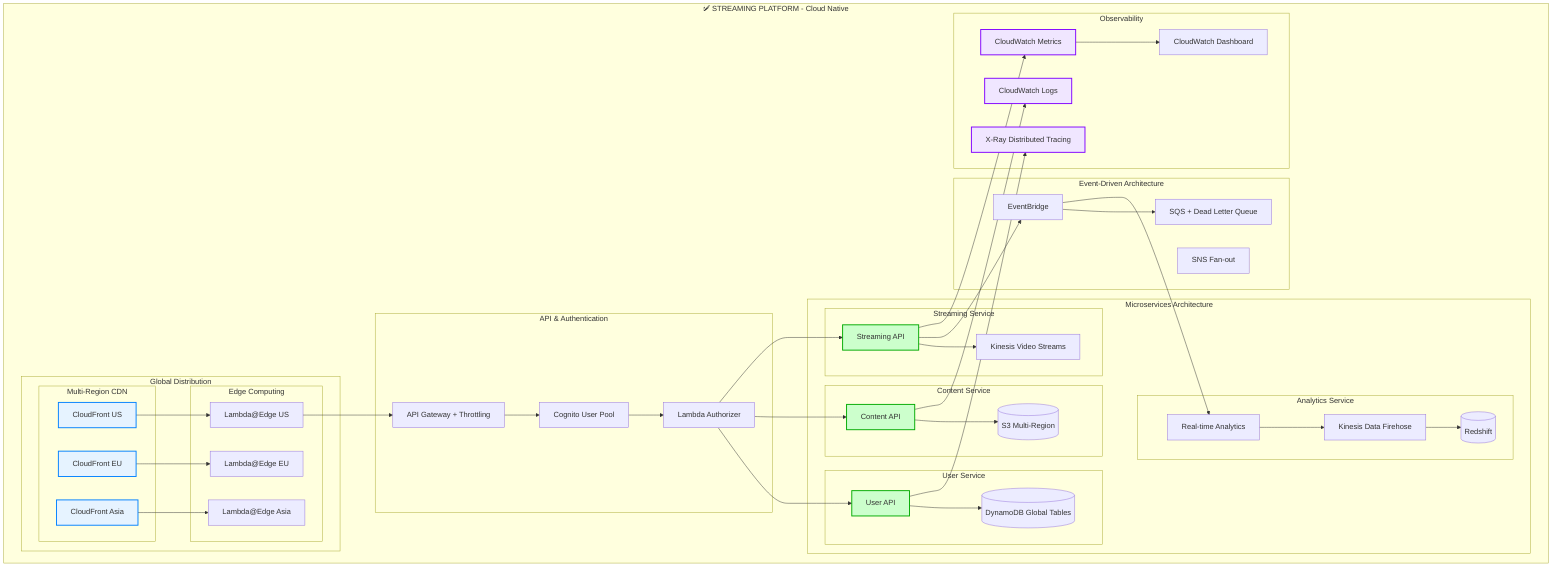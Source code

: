 graph TB
    subgraph "✅ STREAMING PLATFORM - Cloud Native"
        subgraph "Global Distribution"
            subgraph "Multi-Region CDN"
                CDN_US["CloudFront US"]
                CDN_EU["CloudFront EU"]
                CDN_ASIA["CloudFront Asia"]
            end
            
            subgraph "Edge Computing"
                EDGE1["Lambda@Edge US"]
                EDGE2["Lambda@Edge EU"]
                EDGE3["Lambda@Edge Asia"]
            end
        end
        
        subgraph "API & Authentication"
            APIGW["API Gateway + Throttling"]
            COGNITO["Cognito User Pool"]
            AUTHORIZER["Lambda Authorizer"]
        end
        
        subgraph "Microservices Architecture"
            subgraph "User Service"
                USER_API["User API"]
                USER_DB[(DynamoDB Global Tables)]
            end
            
            subgraph "Content Service"
                CONTENT_API["Content API"]
                S3_CONTENT[(S3 Multi-Region)]
            end
            
            subgraph "Streaming Service"
                STREAM_API["Streaming API"]
                KINESIS["Kinesis Video Streams"]
            end
            
            subgraph "Analytics Service"
                ANALYTICS["Real-time Analytics"]
                FIREHOSE["Kinesis Data Firehose"]
                ANALYTICS_DB[(Redshift)]
            end
        end
        
        subgraph "Event-Driven Architecture"
            EVENT_BUS["EventBridge"]
            SQS_DLQ["SQS + Dead Letter Queue"]
            SNS["SNS Fan-out"]
        end
        
        subgraph "Observability"
            XRAY["X-Ray Distributed Tracing"]
            CW_LOGS["CloudWatch Logs"]
            CW_METRICS["CloudWatch Metrics"]
            DASHBOARD["CloudWatch Dashboard"]
        end
    end
    
    CDN_US --> EDGE1
    CDN_EU --> EDGE2
    CDN_ASIA --> EDGE3
    
    EDGE1 --> APIGW
    APIGW --> COGNITO
    COGNITO --> AUTHORIZER
    
    AUTHORIZER --> USER_API
    AUTHORIZER --> CONTENT_API
    AUTHORIZER --> STREAM_API
    
    USER_API --> USER_DB
    CONTENT_API --> S3_CONTENT
    STREAM_API --> KINESIS
    
    STREAM_API --> EVENT_BUS
    EVENT_BUS --> SQS_DLQ
    EVENT_BUS --> ANALYTICS
    
    ANALYTICS --> FIREHOSE
    FIREHOSE --> ANALYTICS_DB
    
    USER_API --> XRAY
    CONTENT_API --> CW_LOGS
    STREAM_API --> CW_METRICS
    CW_METRICS --> DASHBOARD
    
    classDef excellent fill:#ccffcc,stroke:#00aa00,stroke-width:2px
    classDef global fill:#e6f3ff,stroke:#0080ff,stroke-width:2px
    classDef observability fill:#f0e6ff,stroke:#8000ff,stroke-width:2px
    
    class USER_API,CONTENT_API,STREAM_API excellent
    class CDN_US,CDN_EU,CDN_ASIA global
    class XRAY,CW_LOGS,CW_METRICS observability